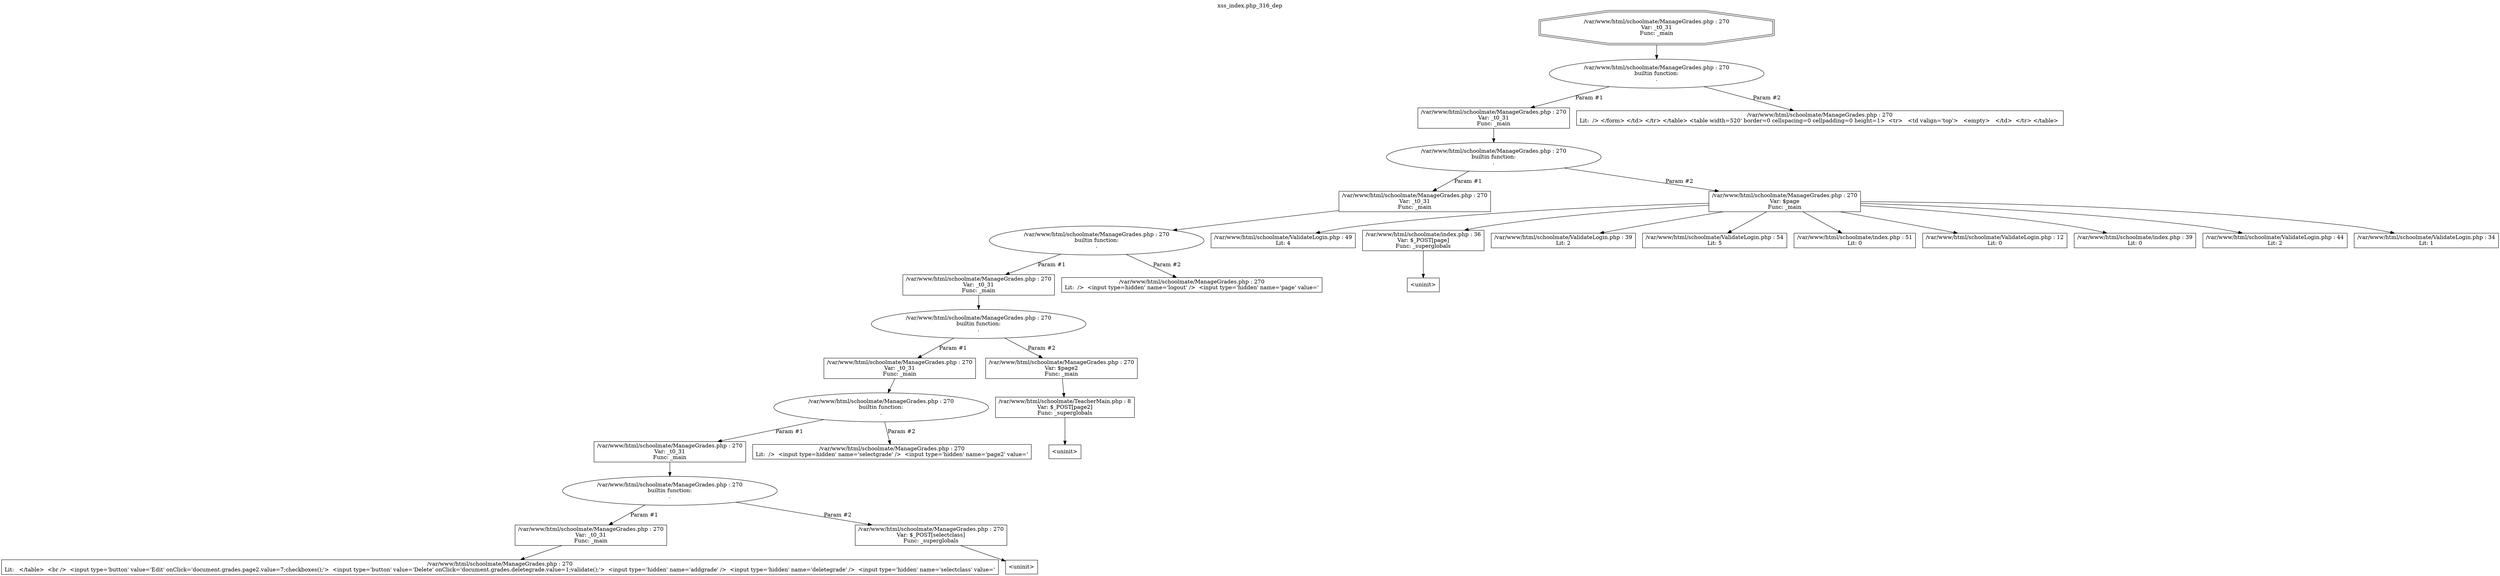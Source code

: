 digraph cfg {
  label="xss_index.php_316_dep";
  labelloc=t;
  n1 [shape=doubleoctagon, label="/var/www/html/schoolmate/ManageGrades.php : 270\nVar: _t0_31\nFunc: _main\n"];
  n2 [shape=ellipse, label="/var/www/html/schoolmate/ManageGrades.php : 270\nbuiltin function:\n.\n"];
  n3 [shape=box, label="/var/www/html/schoolmate/ManageGrades.php : 270\nVar: _t0_31\nFunc: _main\n"];
  n4 [shape=ellipse, label="/var/www/html/schoolmate/ManageGrades.php : 270\nbuiltin function:\n.\n"];
  n5 [shape=box, label="/var/www/html/schoolmate/ManageGrades.php : 270\nVar: _t0_31\nFunc: _main\n"];
  n6 [shape=ellipse, label="/var/www/html/schoolmate/ManageGrades.php : 270\nbuiltin function:\n.\n"];
  n7 [shape=box, label="/var/www/html/schoolmate/ManageGrades.php : 270\nVar: _t0_31\nFunc: _main\n"];
  n8 [shape=ellipse, label="/var/www/html/schoolmate/ManageGrades.php : 270\nbuiltin function:\n.\n"];
  n9 [shape=box, label="/var/www/html/schoolmate/ManageGrades.php : 270\nVar: _t0_31\nFunc: _main\n"];
  n10 [shape=ellipse, label="/var/www/html/schoolmate/ManageGrades.php : 270\nbuiltin function:\n.\n"];
  n11 [shape=box, label="/var/www/html/schoolmate/ManageGrades.php : 270\nVar: _t0_31\nFunc: _main\n"];
  n12 [shape=ellipse, label="/var/www/html/schoolmate/ManageGrades.php : 270\nbuiltin function:\n.\n"];
  n13 [shape=box, label="/var/www/html/schoolmate/ManageGrades.php : 270\nVar: _t0_31\nFunc: _main\n"];
  n14 [shape=box, label="/var/www/html/schoolmate/ManageGrades.php : 270\nLit:   </table>  <br />  <input type='button' value='Edit' onClick='document.grades.page2.value=7;checkboxes();'>  <input type='button' value='Delete' onClick='document.grades.deletegrade.value=1;validate();'>  <input type='hidden' name='addgrade' />  <input type='hidden' name='deletegrade' />  <input type='hidden' name='selectclass' value='\n"];
  n15 [shape=box, label="/var/www/html/schoolmate/ManageGrades.php : 270\nVar: $_POST[selectclass]\nFunc: _superglobals\n"];
  n16 [shape=box, label="<uninit>"];
  n17 [shape=box, label="/var/www/html/schoolmate/ManageGrades.php : 270\nLit:  />  <input type=hidden' name='selectgrade' />  <input type='hidden' name='page2' value='\n"];
  n18 [shape=box, label="/var/www/html/schoolmate/ManageGrades.php : 270\nVar: $page2\nFunc: _main\n"];
  n19 [shape=box, label="/var/www/html/schoolmate/TeacherMain.php : 8\nVar: $_POST[page2]\nFunc: _superglobals\n"];
  n20 [shape=box, label="<uninit>"];
  n21 [shape=box, label="/var/www/html/schoolmate/ManageGrades.php : 270\nLit:  />  <input type=hidden' name='logout' />  <input type='hidden' name='page' value='\n"];
  n22 [shape=box, label="/var/www/html/schoolmate/ManageGrades.php : 270\nVar: $page\nFunc: _main\n"];
  n23 [shape=box, label="/var/www/html/schoolmate/ValidateLogin.php : 49\nLit: 4\n"];
  n24 [shape=box, label="/var/www/html/schoolmate/index.php : 36\nVar: $_POST[page]\nFunc: _superglobals\n"];
  n25 [shape=box, label="<uninit>"];
  n26 [shape=box, label="/var/www/html/schoolmate/ValidateLogin.php : 39\nLit: 2\n"];
  n27 [shape=box, label="/var/www/html/schoolmate/ValidateLogin.php : 54\nLit: 5\n"];
  n28 [shape=box, label="/var/www/html/schoolmate/index.php : 51\nLit: 0\n"];
  n29 [shape=box, label="/var/www/html/schoolmate/ValidateLogin.php : 12\nLit: 0\n"];
  n30 [shape=box, label="/var/www/html/schoolmate/index.php : 39\nLit: 0\n"];
  n31 [shape=box, label="/var/www/html/schoolmate/ValidateLogin.php : 44\nLit: 2\n"];
  n32 [shape=box, label="/var/www/html/schoolmate/ValidateLogin.php : 34\nLit: 1\n"];
  n33 [shape=box, label="/var/www/html/schoolmate/ManageGrades.php : 270\nLit:  /> </form> </td> </tr> </table> <table width=520' border=0 cellspacing=0 cellpadding=0 height=1>  <tr>   <td valign='top'>   <empty>   </td>  </tr> </table> \n"];
  n1 -> n2;
  n3 -> n4;
  n5 -> n6;
  n7 -> n8;
  n9 -> n10;
  n11 -> n12;
  n13 -> n14;
  n12 -> n13[label="Param #1"];
  n12 -> n15[label="Param #2"];
  n15 -> n16;
  n10 -> n11[label="Param #1"];
  n10 -> n17[label="Param #2"];
  n8 -> n9[label="Param #1"];
  n8 -> n18[label="Param #2"];
  n19 -> n20;
  n18 -> n19;
  n6 -> n7[label="Param #1"];
  n6 -> n21[label="Param #2"];
  n4 -> n5[label="Param #1"];
  n4 -> n22[label="Param #2"];
  n22 -> n23;
  n22 -> n24;
  n22 -> n26;
  n22 -> n27;
  n22 -> n28;
  n22 -> n29;
  n22 -> n30;
  n22 -> n31;
  n22 -> n32;
  n24 -> n25;
  n2 -> n3[label="Param #1"];
  n2 -> n33[label="Param #2"];
}

